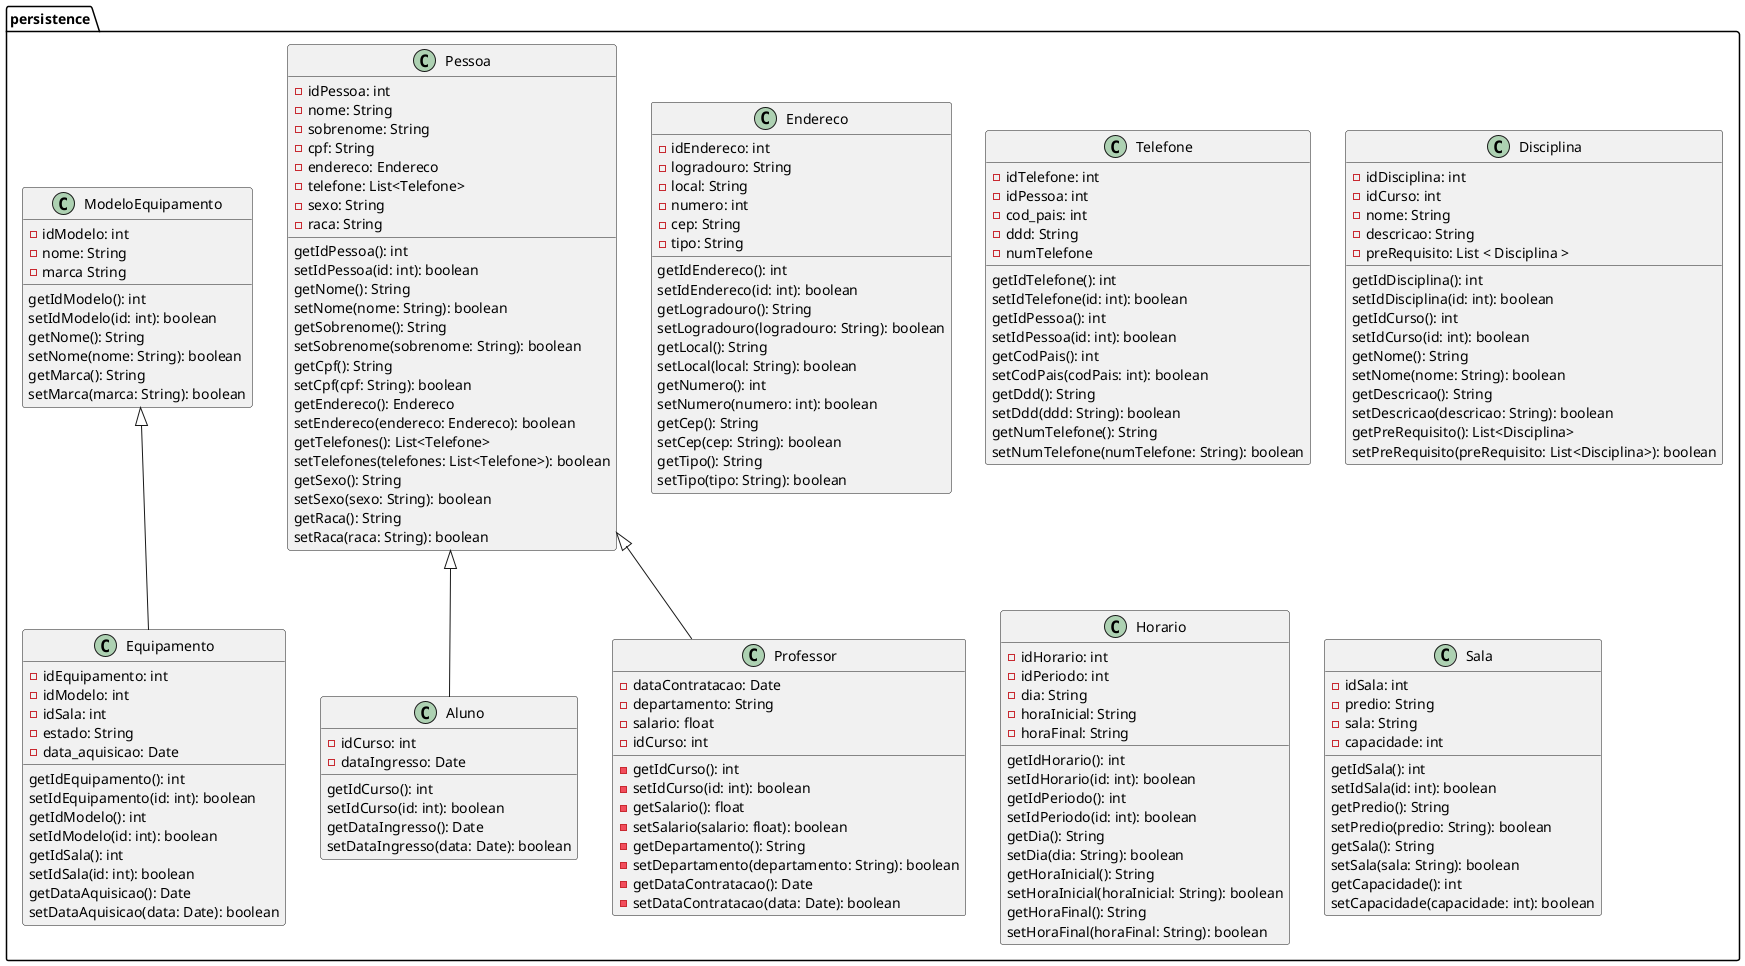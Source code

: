@startuml

package "persistence" {

    class Pessoa {
        - idPessoa: int
        - nome: String
        - sobrenome: String
        - cpf: String
        - endereco: Endereco
        - telefone: List<Telefone>
        - sexo: String
        - raca: String

        getIdPessoa(): int
        setIdPessoa(id: int): boolean
        getNome(): String
        setNome(nome: String): boolean
        getSobrenome(): String
        setSobrenome(sobrenome: String): boolean
        getCpf(): String
        setCpf(cpf: String): boolean
        getEndereco(): Endereco
        setEndereco(endereco: Endereco): boolean
        getTelefones(): List<Telefone>
        setTelefones(telefones: List<Telefone>): boolean
        getSexo(): String
        setSexo(sexo: String): boolean
        getRaca(): String
        setRaca(raca: String): boolean
    }

    Pessoa <|-- Aluno
    class Aluno {
        - idCurso: int
        - dataIngresso: Date

        getIdCurso(): int
        setIdCurso(id: int): boolean
        getDataIngresso(): Date
        setDataIngresso(data: Date): boolean
    }

    Pessoa <|-- Professor
    class Professor {
        - dataContratacao: Date
        - departamento: String
        - salario: float
        - idCurso: int

        - getIdCurso(): int
        - setIdCurso(id: int): boolean
        - getSalario(): float
        - setSalario(salario: float): boolean
        - getDepartamento(): String
        - setDepartamento(departamento: String): boolean
        - getDataContratacao(): Date
        - setDataContratacao(data: Date): boolean
    }

    class Endereco {
        - idEndereco: int
        - logradouro: String
        - local: String
        - numero: int
        - cep: String
        - tipo: String

        getIdEndereco(): int
        setIdEndereco(id: int): boolean
        getLogradouro(): String
        setLogradouro(logradouro: String): boolean
        getLocal(): String
        setLocal(local: String): boolean
        getNumero(): int
        setNumero(numero: int): boolean
        getCep(): String
        setCep(cep: String): boolean
        getTipo(): String
        setTipo(tipo: String): boolean
    }

    class Telefone {
        - idTelefone: int
        - idPessoa: int
        - cod_pais: int
        - ddd: String
        - numTelefone

        getIdTelefone(): int
        setIdTelefone(id: int): boolean
        getIdPessoa(): int
        setIdPessoa(id: int): boolean
        getCodPais(): int
        setCodPais(codPais: int): boolean
        getDdd(): String
        setDdd(ddd: String): boolean
        getNumTelefone(): String
        setNumTelefone(numTelefone: String): boolean
    }

    class Disciplina {
        - idDisciplina: int
        - idCurso: int
        - nome: String
        - descricao: String
        - preRequisito: List < Disciplina >

        getIdDisciplina(): int
        setIdDisciplina(id: int): boolean
        getIdCurso(): int
        setIdCurso(id: int): boolean
        getNome(): String
        setNome(nome: String): boolean
        getDescricao(): String
        setDescricao(descricao: String): boolean
        getPreRequisito(): List<Disciplina>
        setPreRequisito(preRequisito: List<Disciplina>): boolean
    }

    class Horario {
        - idHorario: int
        - idPeriodo: int
        - dia: String
        - horaInicial: String
        - horaFinal: String

        getIdHorario(): int
        setIdHorario(id: int): boolean
        getIdPeriodo(): int
        setIdPeriodo(id: int): boolean
        getDia(): String
        setDia(dia: String): boolean
        getHoraInicial(): String
        setHoraInicial(horaInicial: String): boolean
        getHoraFinal(): String
        setHoraFinal(horaFinal: String): boolean
    }

    class Sala {
        - idSala: int
        - predio: String
        - sala: String
        - capacidade: int

        getIdSala(): int
        setIdSala(id: int): boolean
        getPredio(): String
        setPredio(predio: String): boolean
        getSala(): String
        setSala(sala: String): boolean
        getCapacidade(): int
        setCapacidade(capacidade: int): boolean
    }

    class ModeloEquipamento {
        - idModelo: int
        - nome: String
        - marca String

        getIdModelo(): int
        setIdModelo(id: int): boolean
        getNome(): String
        setNome(nome: String): boolean
        getMarca(): String
        setMarca(marca: String): boolean
    }

    ModeloEquipamento <|-- Equipamento
    class Equipamento {
        - idEquipamento: int
        - idModelo: int
        - idSala: int
        - estado: String
        - data_aquisicao: Date
        
        getIdEquipamento(): int
        setIdEquipamento(id: int): boolean
        getIdModelo(): int
        setIdModelo(id: int): boolean
        getIdSala(): int
        setIdSala(id: int): boolean
        getDataAquisicao(): Date
        setDataAquisicao(data: Date): boolean
    }
}

@enduml